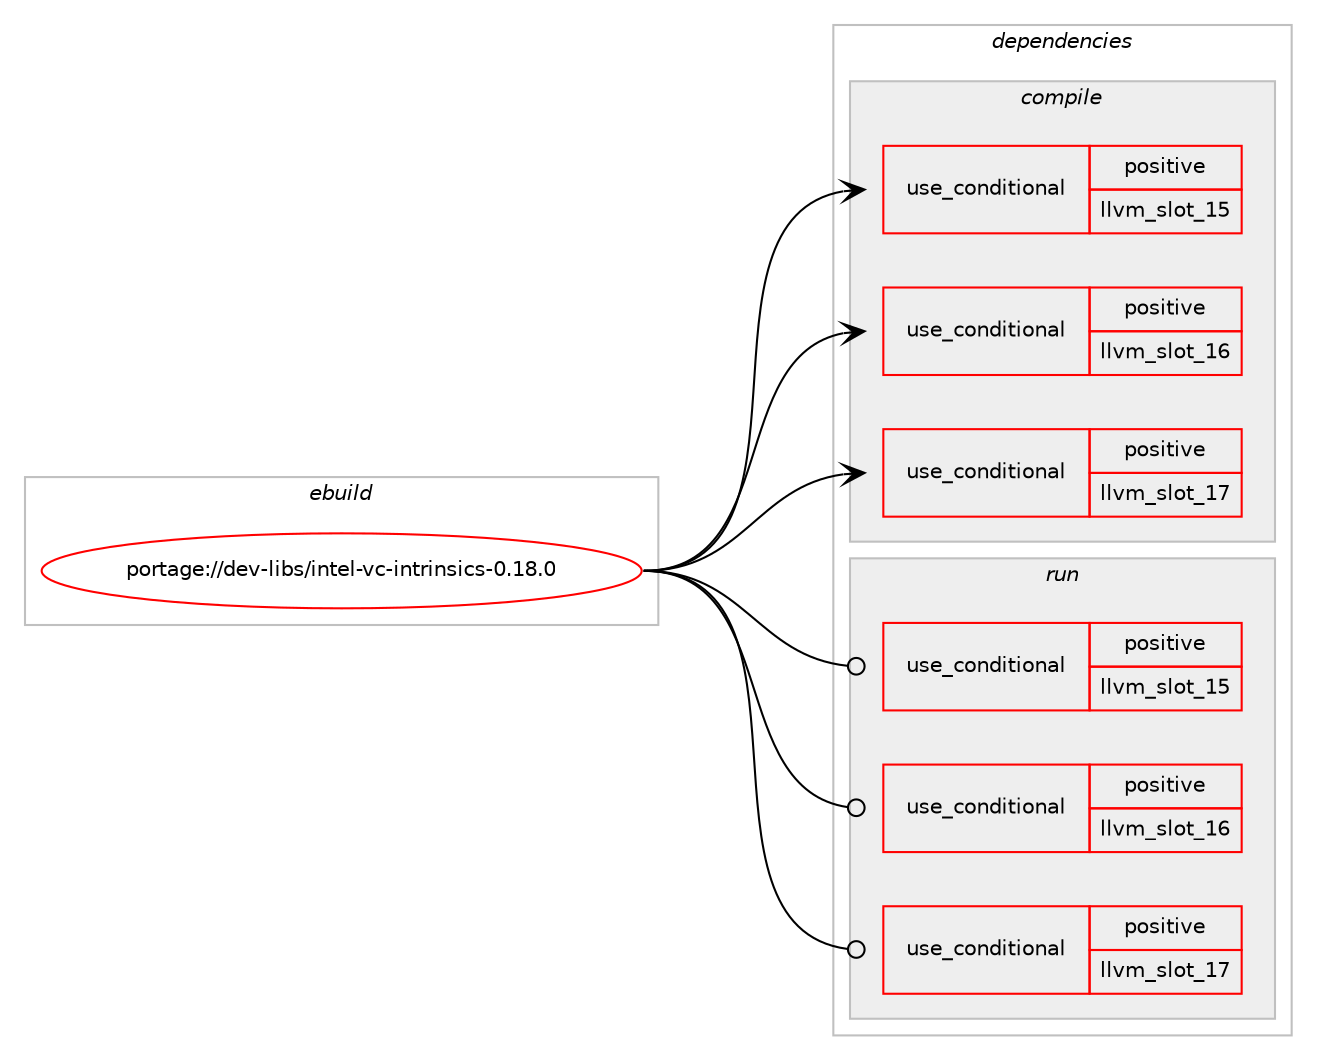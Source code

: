 digraph prolog {

# *************
# Graph options
# *************

newrank=true;
concentrate=true;
compound=true;
graph [rankdir=LR,fontname=Helvetica,fontsize=10,ranksep=1.5];#, ranksep=2.5, nodesep=0.2];
edge  [arrowhead=vee];
node  [fontname=Helvetica,fontsize=10];

# **********
# The ebuild
# **********

subgraph cluster_leftcol {
color=gray;
rank=same;
label=<<i>ebuild</i>>;
id [label="portage://dev-libs/intel-vc-intrinsics-0.18.0", color=red, width=4, href="../dev-libs/intel-vc-intrinsics-0.18.0.svg"];
}

# ****************
# The dependencies
# ****************

subgraph cluster_midcol {
color=gray;
label=<<i>dependencies</i>>;
subgraph cluster_compile {
fillcolor="#eeeeee";
style=filled;
label=<<i>compile</i>>;
subgraph cond25723 {
dependency54980 [label=<<TABLE BORDER="0" CELLBORDER="1" CELLSPACING="0" CELLPADDING="4"><TR><TD ROWSPAN="3" CELLPADDING="10">use_conditional</TD></TR><TR><TD>positive</TD></TR><TR><TD>llvm_slot_15</TD></TR></TABLE>>, shape=none, color=red];
# *** BEGIN UNKNOWN DEPENDENCY TYPE (TODO) ***
# dependency54980 -> package_dependency(portage://dev-libs/intel-vc-intrinsics-0.18.0,install,no,sys-devel,llvm,none,[,,],[slot(15)],[])
# *** END UNKNOWN DEPENDENCY TYPE (TODO) ***

}
id:e -> dependency54980:w [weight=20,style="solid",arrowhead="vee"];
subgraph cond25724 {
dependency54981 [label=<<TABLE BORDER="0" CELLBORDER="1" CELLSPACING="0" CELLPADDING="4"><TR><TD ROWSPAN="3" CELLPADDING="10">use_conditional</TD></TR><TR><TD>positive</TD></TR><TR><TD>llvm_slot_16</TD></TR></TABLE>>, shape=none, color=red];
# *** BEGIN UNKNOWN DEPENDENCY TYPE (TODO) ***
# dependency54981 -> package_dependency(portage://dev-libs/intel-vc-intrinsics-0.18.0,install,no,sys-devel,llvm,none,[,,],[slot(16)],[])
# *** END UNKNOWN DEPENDENCY TYPE (TODO) ***

}
id:e -> dependency54981:w [weight=20,style="solid",arrowhead="vee"];
subgraph cond25725 {
dependency54982 [label=<<TABLE BORDER="0" CELLBORDER="1" CELLSPACING="0" CELLPADDING="4"><TR><TD ROWSPAN="3" CELLPADDING="10">use_conditional</TD></TR><TR><TD>positive</TD></TR><TR><TD>llvm_slot_17</TD></TR></TABLE>>, shape=none, color=red];
# *** BEGIN UNKNOWN DEPENDENCY TYPE (TODO) ***
# dependency54982 -> package_dependency(portage://dev-libs/intel-vc-intrinsics-0.18.0,install,no,sys-devel,llvm,none,[,,],[slot(17)],[])
# *** END UNKNOWN DEPENDENCY TYPE (TODO) ***

}
id:e -> dependency54982:w [weight=20,style="solid",arrowhead="vee"];
# *** BEGIN UNKNOWN DEPENDENCY TYPE (TODO) ***
# id -> package_dependency(portage://dev-libs/intel-vc-intrinsics-0.18.0,install,no,dev-libs,libxml2,none,[,,],[slot(2),equal],[])
# *** END UNKNOWN DEPENDENCY TYPE (TODO) ***

# *** BEGIN UNKNOWN DEPENDENCY TYPE (TODO) ***
# id -> package_dependency(portage://dev-libs/intel-vc-intrinsics-0.18.0,install,no,sys-libs,zlib,none,[,,],[],[])
# *** END UNKNOWN DEPENDENCY TYPE (TODO) ***

}
subgraph cluster_compileandrun {
fillcolor="#eeeeee";
style=filled;
label=<<i>compile and run</i>>;
}
subgraph cluster_run {
fillcolor="#eeeeee";
style=filled;
label=<<i>run</i>>;
subgraph cond25726 {
dependency54983 [label=<<TABLE BORDER="0" CELLBORDER="1" CELLSPACING="0" CELLPADDING="4"><TR><TD ROWSPAN="3" CELLPADDING="10">use_conditional</TD></TR><TR><TD>positive</TD></TR><TR><TD>llvm_slot_15</TD></TR></TABLE>>, shape=none, color=red];
# *** BEGIN UNKNOWN DEPENDENCY TYPE (TODO) ***
# dependency54983 -> package_dependency(portage://dev-libs/intel-vc-intrinsics-0.18.0,run,no,sys-devel,llvm,none,[,,],[slot(15)],[])
# *** END UNKNOWN DEPENDENCY TYPE (TODO) ***

}
id:e -> dependency54983:w [weight=20,style="solid",arrowhead="odot"];
subgraph cond25727 {
dependency54984 [label=<<TABLE BORDER="0" CELLBORDER="1" CELLSPACING="0" CELLPADDING="4"><TR><TD ROWSPAN="3" CELLPADDING="10">use_conditional</TD></TR><TR><TD>positive</TD></TR><TR><TD>llvm_slot_16</TD></TR></TABLE>>, shape=none, color=red];
# *** BEGIN UNKNOWN DEPENDENCY TYPE (TODO) ***
# dependency54984 -> package_dependency(portage://dev-libs/intel-vc-intrinsics-0.18.0,run,no,sys-devel,llvm,none,[,,],[slot(16)],[])
# *** END UNKNOWN DEPENDENCY TYPE (TODO) ***

}
id:e -> dependency54984:w [weight=20,style="solid",arrowhead="odot"];
subgraph cond25728 {
dependency54985 [label=<<TABLE BORDER="0" CELLBORDER="1" CELLSPACING="0" CELLPADDING="4"><TR><TD ROWSPAN="3" CELLPADDING="10">use_conditional</TD></TR><TR><TD>positive</TD></TR><TR><TD>llvm_slot_17</TD></TR></TABLE>>, shape=none, color=red];
# *** BEGIN UNKNOWN DEPENDENCY TYPE (TODO) ***
# dependency54985 -> package_dependency(portage://dev-libs/intel-vc-intrinsics-0.18.0,run,no,sys-devel,llvm,none,[,,],[slot(17)],[])
# *** END UNKNOWN DEPENDENCY TYPE (TODO) ***

}
id:e -> dependency54985:w [weight=20,style="solid",arrowhead="odot"];
# *** BEGIN UNKNOWN DEPENDENCY TYPE (TODO) ***
# id -> package_dependency(portage://dev-libs/intel-vc-intrinsics-0.18.0,run,no,dev-libs,libxml2,none,[,,],[slot(2),equal],[])
# *** END UNKNOWN DEPENDENCY TYPE (TODO) ***

# *** BEGIN UNKNOWN DEPENDENCY TYPE (TODO) ***
# id -> package_dependency(portage://dev-libs/intel-vc-intrinsics-0.18.0,run,no,sys-libs,zlib,none,[,,],[],[])
# *** END UNKNOWN DEPENDENCY TYPE (TODO) ***

}
}

# **************
# The candidates
# **************

subgraph cluster_choices {
rank=same;
color=gray;
label=<<i>candidates</i>>;

}

}
